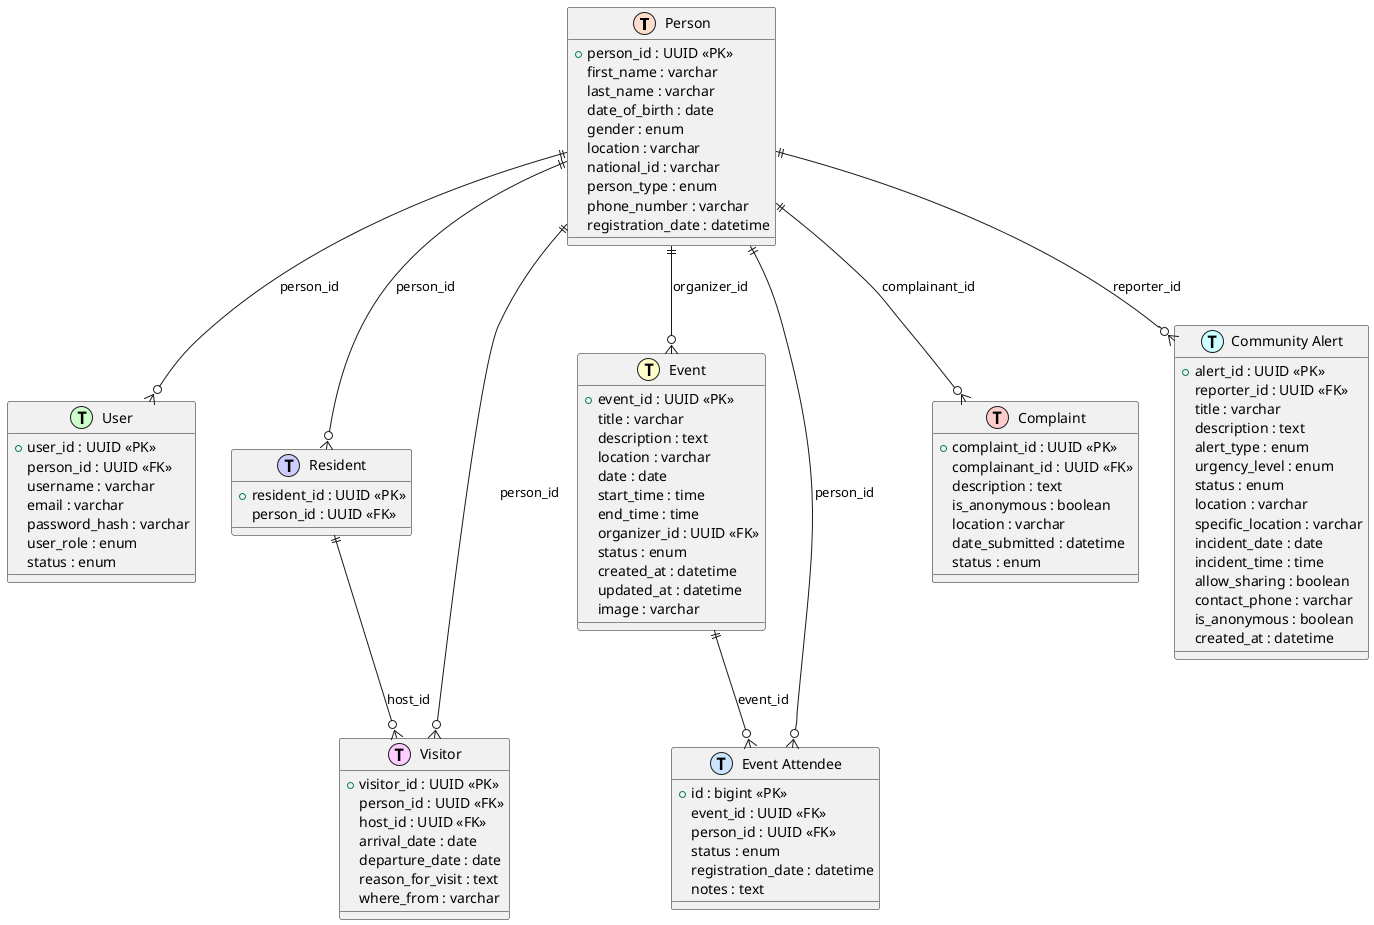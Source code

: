 ﻿@startuml
' =========================
' Smart Village Professional ERD
' =========================

!define TABLE(name,desc,color) class name as "desc" << (T, color) >>

' --- Tables ---

TABLE(Person, "Person", #FFDDCC) {
    + person_id : UUID <<PK>>
    first_name : varchar
    last_name : varchar
    date_of_birth : date
    gender : enum
    location : varchar
    national_id : varchar
    person_type : enum
    phone_number : varchar
    registration_date : datetime
}

TABLE(User, "User", #CCFFCC) {
    + user_id : UUID <<PK>>
    person_id : UUID <<FK>>
    username : varchar
    email : varchar
    password_hash : varchar
    user_role : enum
    status : enum
}

TABLE(Resident, "Resident", #CCCCFF) {
    + resident_id : UUID <<PK>>
    person_id : UUID <<FK>>
}

TABLE(Visitor, "Visitor", #FFCCFF) {
    + visitor_id : UUID <<PK>>
    person_id : UUID <<FK>>
    host_id : UUID <<FK>>
    arrival_date : date
    departure_date : date
    reason_for_visit : text
    where_from : varchar
}

TABLE(Event, "Event", #FFFFCC) {
    + event_id : UUID <<PK>>
    title : varchar
    description : text
    location : varchar
    date : date
    start_time : time
    end_time : time
    organizer_id : UUID <<FK>>
    status : enum
    created_at : datetime
    updated_at : datetime
    image : varchar
}

TABLE(EventAttendee, "Event Attendee", #CCE5FF) {
    + id : bigint <<PK>>
    event_id : UUID <<FK>>
    person_id : UUID <<FK>>
    status : enum
    registration_date : datetime
    notes : text
}

TABLE(Complaint, "Complaint", #FFCCCC) {
    + complaint_id : UUID <<PK>>
    complainant_id : UUID <<FK>>
    description : text
    is_anonymous : boolean
    location : varchar
    date_submitted : datetime
    status : enum
}

TABLE(CommunityAlert, "Community Alert", #CCFFFF) {
    + alert_id : UUID <<PK>>
    reporter_id : UUID <<FK>>
    title : varchar
    description : text
    alert_type : enum
    urgency_level : enum
    status : enum
    location : varchar
    specific_location : varchar
    incident_date : date
    incident_time : time
    allow_sharing : boolean
    contact_phone : varchar
    is_anonymous : boolean
    created_at : datetime
}

' --- Relationships ---

Person ||--o{ User : "person_id"
Person ||--o{ Resident : "person_id"
Person ||--o{ Visitor : "person_id"

Resident ||--o{ Visitor : "host_id"
Person ||--o{ Event : "organizer_id"
Person ||--o{ Complaint : "complainant_id"
Person ||--o{ CommunityAlert : "reporter_id"

Event ||--o{ EventAttendee : "event_id"
Person ||--o{ EventAttendee : "person_id"

@enduml
